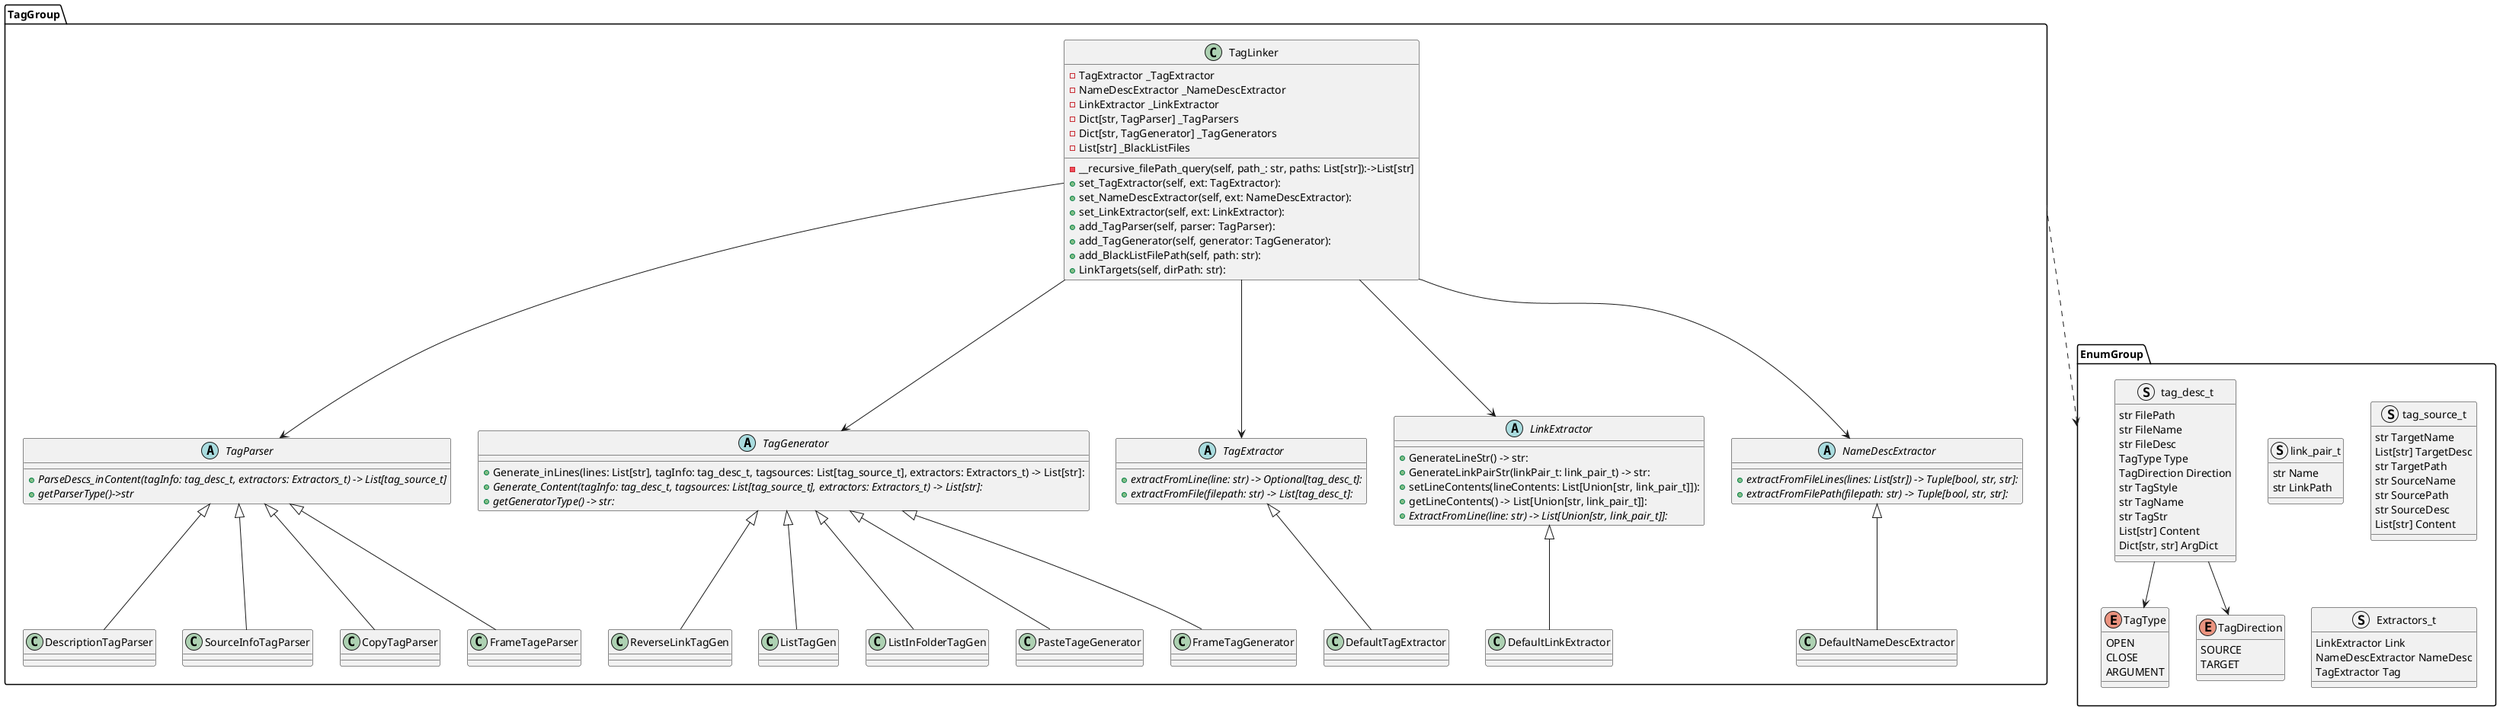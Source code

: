 @startuml TagLinker

package EnumGroup{


enum TagType{
    OPEN
    CLOSE
    ARGUMENT
}

enum TagDirection{
    SOURCE
    TARGET
}

struct tag_desc_t{
    str FilePath
    str FileName
    str FileDesc
    TagType Type
    TagDirection Direction 
    str TagStyle
    str TagName
    str TagStr
    List[str] Content
    Dict[str, str] ArgDict
}

struct link_pair_t{
    str Name
    str LinkPath
}

struct tag_source_t{
    str TargetName
    List[str] TargetDesc
    str TargetPath
    str SourceName
    str SourcePath
    str SourceDesc
    List[str] Content
}
tag_desc_t --> TagType
tag_desc_t --> TagDirection

struct Extractors_t{
    LinkExtractor Link
    NameDescExtractor NameDesc
    TagExtractor Tag
}

}


package TagGroup{



abstract TagParser{
    + {abstract}ParseDescs_inContent(tagInfo: tag_desc_t, extractors: Extractors_t) -> List[tag_source_t]
    + {abstract}getParserType()->str
}

class DescriptionTagParser extends TagParser {
}

class SourceInfoTagParser extends TagParser{

}

class CopyTagParser extends TagParser  {

}

class FrameTageParser extends TagParser {

}


abstract TagGenerator{
 + Generate_inLines(lines: List[str], tagInfo: tag_desc_t, tagsources: List[tag_source_t], extractors: Extractors_t) -> List[str]:
 + {abstract}Generate_Content(tagInfo: tag_desc_t, tagsources: List[tag_source_t], extractors: Extractors_t) -> List[str]:
 + {abstract}getGeneratorType() -> str:
}

class ReverseLinkTagGen extends TagGenerator{

}


class ListTagGen extends TagGenerator{

}

class ListInFolderTagGen extends TagGenerator{

}

class PasteTageGenerator extends TagGenerator{

}

class FrameTagGenerator extends TagGenerator{

}



abstract TagExtractor{
    + {abstract}extractFromLine(line: str) -> Optional[tag_desc_t]:
    + {abstract}extractFromFile(filepath: str) -> List[tag_desc_t]:
}

class DefaultTagExtractor extends TagExtractor{
}

abstract LinkExtractor{
    + GenerateLineStr() -> str:
    + GenerateLinkPairStr(linkPair_t: link_pair_t) -> str:
    + setLineContents(lineContents: List[Union[str, link_pair_t]]):
    + getLineContents() -> List[Union[str, link_pair_t]]:
    + {abstract}ExtractFromLine(line: str) -> List[Union[str, link_pair_t]]:
}

class DefaultLinkExtractor extends LinkExtractor{

}

abstract NameDescExtractor{
    + {abstract}extractFromFileLines(lines: List[str]) -> Tuple[bool, str, str]:
    + {abstract}extractFromFilePath(filepath: str) -> Tuple[bool, str, str]:
}
class DefaultNameDescExtractor extends NameDescExtractor{

}



class TagLinker{
- TagExtractor _TagExtractor
- NameDescExtractor _NameDescExtractor
- LinkExtractor _LinkExtractor
- Dict[str, TagParser] _TagParsers
- Dict[str, TagGenerator] _TagGenerators
- List[str] _BlackListFiles

- __recursive_filePath_query(self, path_: str, paths: List[str]):->List[str]
+ set_TagExtractor(self, ext: TagExtractor):
+ set_NameDescExtractor(self, ext: NameDescExtractor):
+ set_LinkExtractor(self, ext: LinkExtractor):
+ add_TagParser(self, parser: TagParser):
+ add_TagGenerator(self, generator: TagGenerator):
+ add_BlackListFilePath(self, path: str):
+ LinkTargets(self, dirPath: str):
}

TagLinker ---> TagParser
TagLinker ---> TagGenerator
TagLinker ---> TagExtractor
TagLinker ---> LinkExtractor
TagLinker ---> NameDescExtractor
}

TagGroup ...> EnumGroup


@enduml